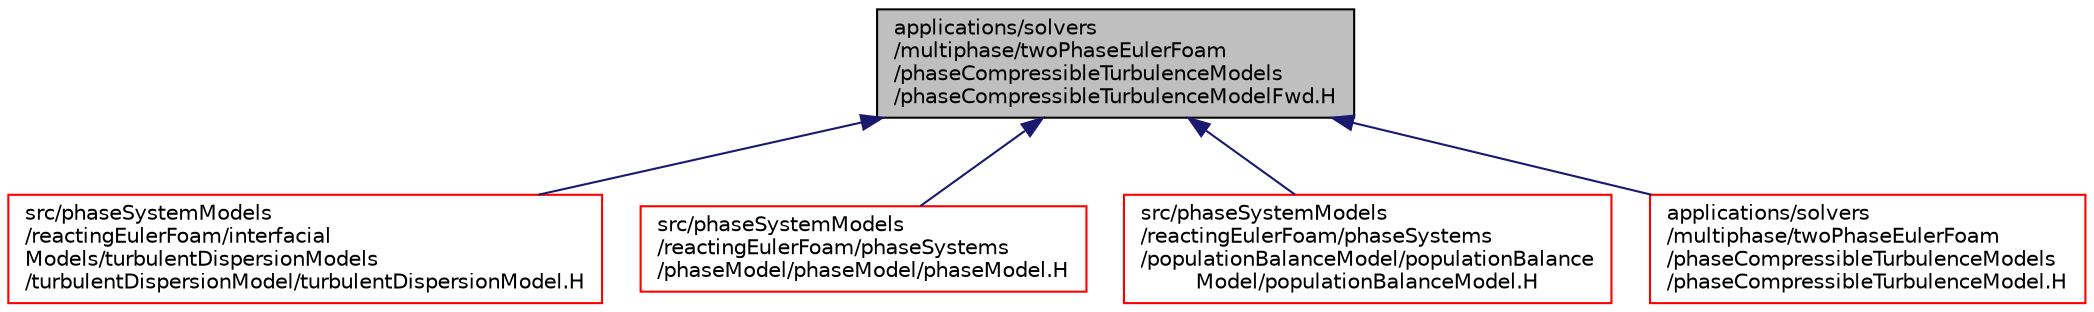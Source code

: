 digraph "applications/solvers/multiphase/twoPhaseEulerFoam/phaseCompressibleTurbulenceModels/phaseCompressibleTurbulenceModelFwd.H"
{
  bgcolor="transparent";
  edge [fontname="Helvetica",fontsize="10",labelfontname="Helvetica",labelfontsize="10"];
  node [fontname="Helvetica",fontsize="10",shape=record];
  Node1 [label="applications/solvers\l/multiphase/twoPhaseEulerFoam\l/phaseCompressibleTurbulenceModels\l/phaseCompressibleTurbulenceModelFwd.H",height=0.2,width=0.4,color="black", fillcolor="grey75", style="filled" fontcolor="black"];
  Node1 -> Node2 [dir="back",color="midnightblue",fontsize="10",style="solid",fontname="Helvetica"];
  Node2 [label="src/phaseSystemModels\l/reactingEulerFoam/interfacial\lModels/turbulentDispersionModels\l/turbulentDispersionModel/turbulentDispersionModel.H",height=0.2,width=0.4,color="red",URL="$src_2phaseSystemModels_2reactingEulerFoam_2interfacialModels_2turbulentDispersionModels_2turbulef3fa95cc46faec32b986253a5ccd100a.html"];
  Node1 -> Node3 [dir="back",color="midnightblue",fontsize="10",style="solid",fontname="Helvetica"];
  Node3 [label="src/phaseSystemModels\l/reactingEulerFoam/phaseSystems\l/phaseModel/phaseModel/phaseModel.H",height=0.2,width=0.4,color="red",URL="$src_2phaseSystemModels_2reactingEulerFoam_2phaseSystems_2phaseModel_2phaseModel_2phaseModel_8H.html"];
  Node1 -> Node4 [dir="back",color="midnightblue",fontsize="10",style="solid",fontname="Helvetica"];
  Node4 [label="src/phaseSystemModels\l/reactingEulerFoam/phaseSystems\l/populationBalanceModel/populationBalance\lModel/populationBalanceModel.H",height=0.2,width=0.4,color="red",URL="$populationBalanceModel_8H.html"];
  Node1 -> Node5 [dir="back",color="midnightblue",fontsize="10",style="solid",fontname="Helvetica"];
  Node5 [label="applications/solvers\l/multiphase/twoPhaseEulerFoam\l/phaseCompressibleTurbulenceModels\l/phaseCompressibleTurbulenceModel.H",height=0.2,width=0.4,color="red",URL="$applications_2solvers_2multiphase_2twoPhaseEulerFoam_2phaseCompressibleTurbulenceModels_2phaseCompressibleTurbulenceModel_8H.html"];
}
